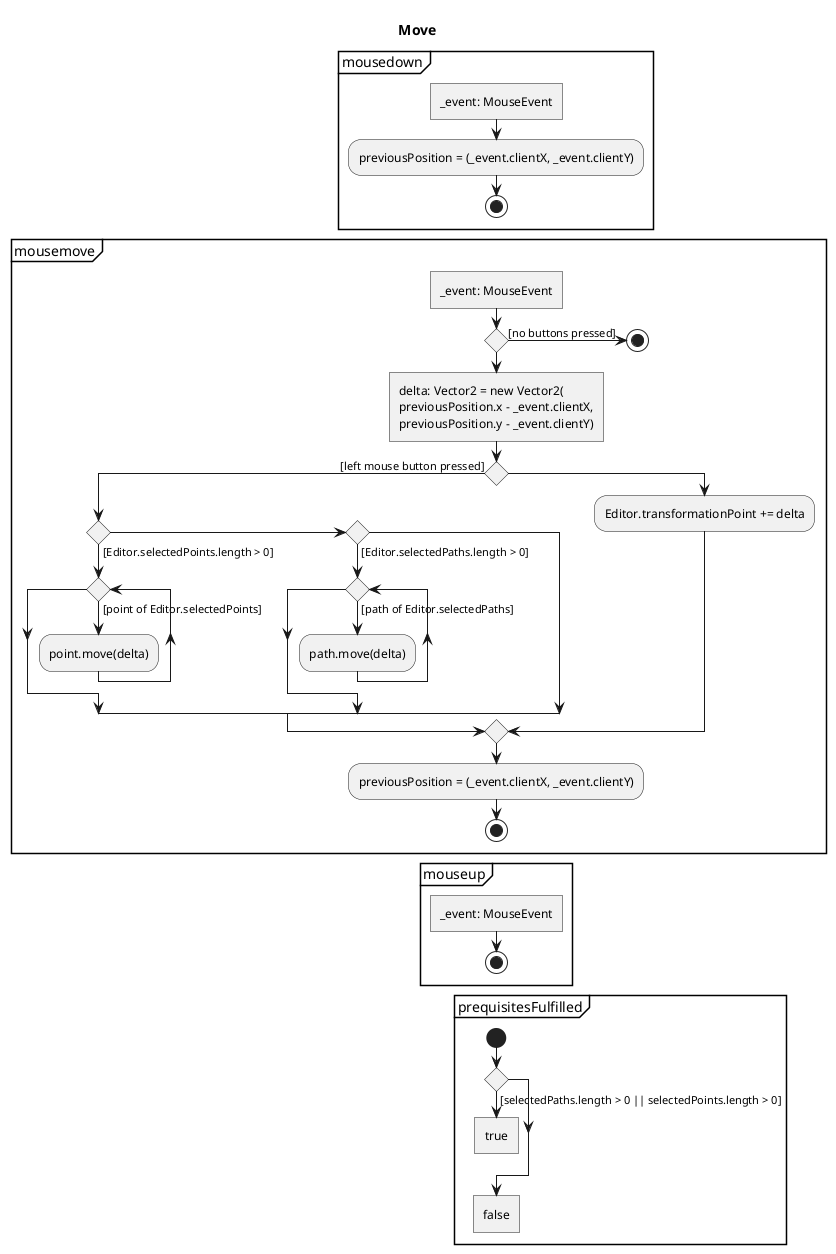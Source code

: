 @startuml Move
skinparam monochrome true

title Move

partition mousedown {
	:_event: MouseEvent]
	:previousPosition = (_event.clientX, _event.clientY);
	stop
}

partition mousemove {
	:_event: MouseEvent]
	if() then ([no buttons pressed])
	stop
	endif
	:delta: Vector2 = new Vector2(
	previousPosition.x - _event.clientX,
	previousPosition.y - _event.clientY)]
	if() then ([left mouse button pressed])
		if() then ([Editor.selectedPoints.length > 0])
			while() is ([point of Editor.selectedPoints])
				:point.move(delta);
			endwhile
		elseif () then ([Editor.selectedPaths.length > 0])
			while() is ([path of Editor.selectedPaths])
				:path.move(delta);
			endwhile
		endif
	else
		:Editor.transformationPoint += delta;
	endif
	:previousPosition = (_event.clientX, _event.clientY);
	stop
}

partition mouseup {
	:_event: MouseEvent]
	stop
}


partition prequisitesFulfilled {
	start
	if() then([selectedPaths.length > 0 || selectedPoints.length > 0])
		:true]
		detach
	endif
	:false]
	detach
}

@enduml